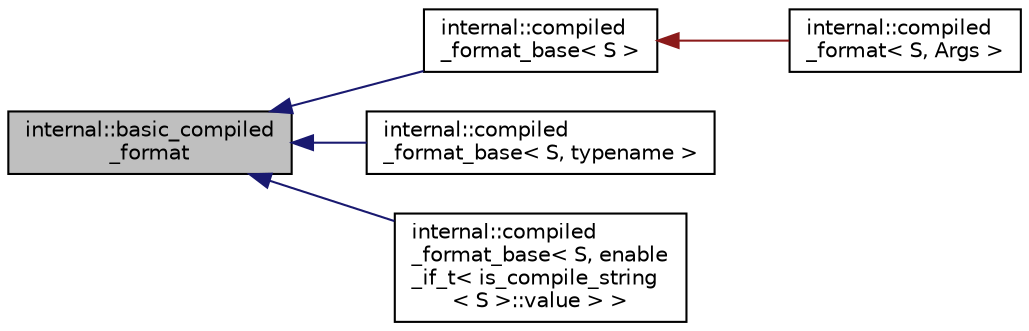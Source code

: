 digraph "internal::basic_compiled_format"
{
  edge [fontname="Helvetica",fontsize="10",labelfontname="Helvetica",labelfontsize="10"];
  node [fontname="Helvetica",fontsize="10",shape=record];
  rankdir="LR";
  Node0 [label="internal::basic_compiled\l_format",height=0.2,width=0.4,color="black", fillcolor="grey75", style="filled", fontcolor="black"];
  Node0 -> Node1 [dir="back",color="midnightblue",fontsize="10",style="solid",fontname="Helvetica"];
  Node1 [label="internal::compiled\l_format_base\< S \>",height=0.2,width=0.4,color="black", fillcolor="white", style="filled",URL="$structinternal_1_1compiled__format__base.html"];
  Node1 -> Node2 [dir="back",color="firebrick4",fontsize="10",style="solid",fontname="Helvetica"];
  Node2 [label="internal::compiled\l_format\< S, Args \>",height=0.2,width=0.4,color="black", fillcolor="white", style="filled",URL="$classinternal_1_1compiled__format.html"];
  Node0 -> Node3 [dir="back",color="midnightblue",fontsize="10",style="solid",fontname="Helvetica"];
  Node3 [label="internal::compiled\l_format_base\< S, typename \>",height=0.2,width=0.4,color="black", fillcolor="white", style="filled",URL="$structinternal_1_1compiled__format__base.html"];
  Node0 -> Node4 [dir="back",color="midnightblue",fontsize="10",style="solid",fontname="Helvetica"];
  Node4 [label="internal::compiled\l_format_base\< S, enable\l_if_t\< is_compile_string\l\< S \>::value \> \>",height=0.2,width=0.4,color="black", fillcolor="white", style="filled",URL="$structinternal_1_1compiled__format__base_3_01S_00_01enable__if__t_3_01is__compile__string_3_01S_01_4_1_1value_01_4_01_4.html"];
}
